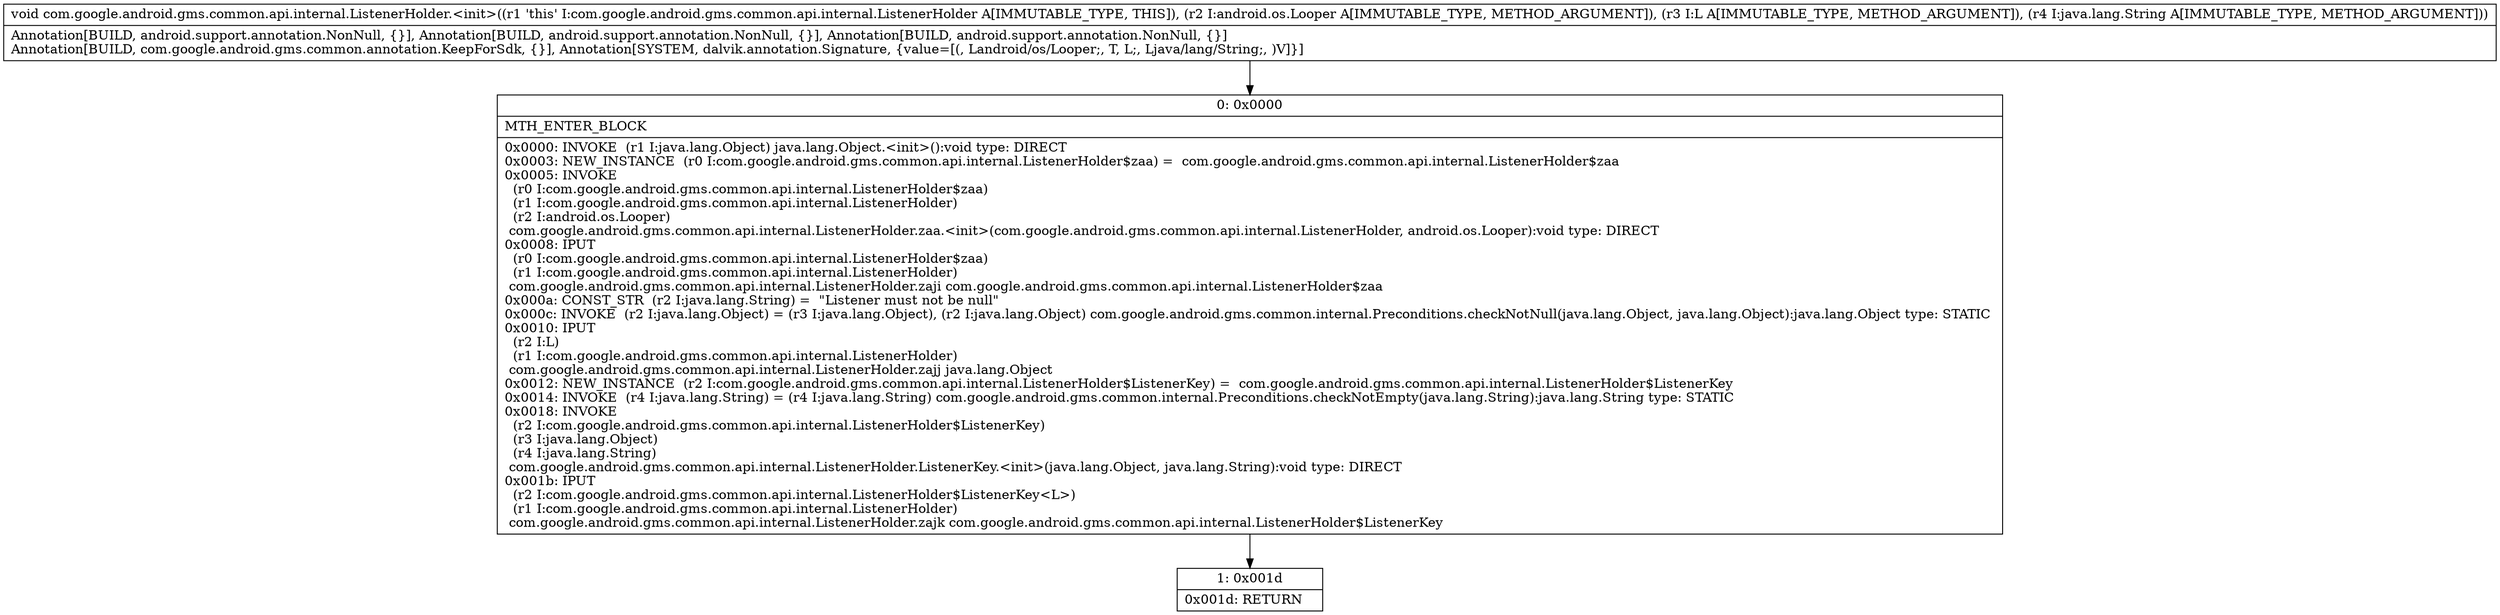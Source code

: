 digraph "CFG forcom.google.android.gms.common.api.internal.ListenerHolder.\<init\>(Landroid\/os\/Looper;Ljava\/lang\/Object;Ljava\/lang\/String;)V" {
Node_0 [shape=record,label="{0\:\ 0x0000|MTH_ENTER_BLOCK\l|0x0000: INVOKE  (r1 I:java.lang.Object) java.lang.Object.\<init\>():void type: DIRECT \l0x0003: NEW_INSTANCE  (r0 I:com.google.android.gms.common.api.internal.ListenerHolder$zaa) =  com.google.android.gms.common.api.internal.ListenerHolder$zaa \l0x0005: INVOKE  \l  (r0 I:com.google.android.gms.common.api.internal.ListenerHolder$zaa)\l  (r1 I:com.google.android.gms.common.api.internal.ListenerHolder)\l  (r2 I:android.os.Looper)\l com.google.android.gms.common.api.internal.ListenerHolder.zaa.\<init\>(com.google.android.gms.common.api.internal.ListenerHolder, android.os.Looper):void type: DIRECT \l0x0008: IPUT  \l  (r0 I:com.google.android.gms.common.api.internal.ListenerHolder$zaa)\l  (r1 I:com.google.android.gms.common.api.internal.ListenerHolder)\l com.google.android.gms.common.api.internal.ListenerHolder.zaji com.google.android.gms.common.api.internal.ListenerHolder$zaa \l0x000a: CONST_STR  (r2 I:java.lang.String) =  \"Listener must not be null\" \l0x000c: INVOKE  (r2 I:java.lang.Object) = (r3 I:java.lang.Object), (r2 I:java.lang.Object) com.google.android.gms.common.internal.Preconditions.checkNotNull(java.lang.Object, java.lang.Object):java.lang.Object type: STATIC \l0x0010: IPUT  \l  (r2 I:L)\l  (r1 I:com.google.android.gms.common.api.internal.ListenerHolder)\l com.google.android.gms.common.api.internal.ListenerHolder.zajj java.lang.Object \l0x0012: NEW_INSTANCE  (r2 I:com.google.android.gms.common.api.internal.ListenerHolder$ListenerKey) =  com.google.android.gms.common.api.internal.ListenerHolder$ListenerKey \l0x0014: INVOKE  (r4 I:java.lang.String) = (r4 I:java.lang.String) com.google.android.gms.common.internal.Preconditions.checkNotEmpty(java.lang.String):java.lang.String type: STATIC \l0x0018: INVOKE  \l  (r2 I:com.google.android.gms.common.api.internal.ListenerHolder$ListenerKey)\l  (r3 I:java.lang.Object)\l  (r4 I:java.lang.String)\l com.google.android.gms.common.api.internal.ListenerHolder.ListenerKey.\<init\>(java.lang.Object, java.lang.String):void type: DIRECT \l0x001b: IPUT  \l  (r2 I:com.google.android.gms.common.api.internal.ListenerHolder$ListenerKey\<L\>)\l  (r1 I:com.google.android.gms.common.api.internal.ListenerHolder)\l com.google.android.gms.common.api.internal.ListenerHolder.zajk com.google.android.gms.common.api.internal.ListenerHolder$ListenerKey \l}"];
Node_1 [shape=record,label="{1\:\ 0x001d|0x001d: RETURN   \l}"];
MethodNode[shape=record,label="{void com.google.android.gms.common.api.internal.ListenerHolder.\<init\>((r1 'this' I:com.google.android.gms.common.api.internal.ListenerHolder A[IMMUTABLE_TYPE, THIS]), (r2 I:android.os.Looper A[IMMUTABLE_TYPE, METHOD_ARGUMENT]), (r3 I:L A[IMMUTABLE_TYPE, METHOD_ARGUMENT]), (r4 I:java.lang.String A[IMMUTABLE_TYPE, METHOD_ARGUMENT]))  | Annotation[BUILD, android.support.annotation.NonNull, \{\}], Annotation[BUILD, android.support.annotation.NonNull, \{\}], Annotation[BUILD, android.support.annotation.NonNull, \{\}]\lAnnotation[BUILD, com.google.android.gms.common.annotation.KeepForSdk, \{\}], Annotation[SYSTEM, dalvik.annotation.Signature, \{value=[(, Landroid\/os\/Looper;, T, L;, Ljava\/lang\/String;, )V]\}]\l}"];
MethodNode -> Node_0;
Node_0 -> Node_1;
}

